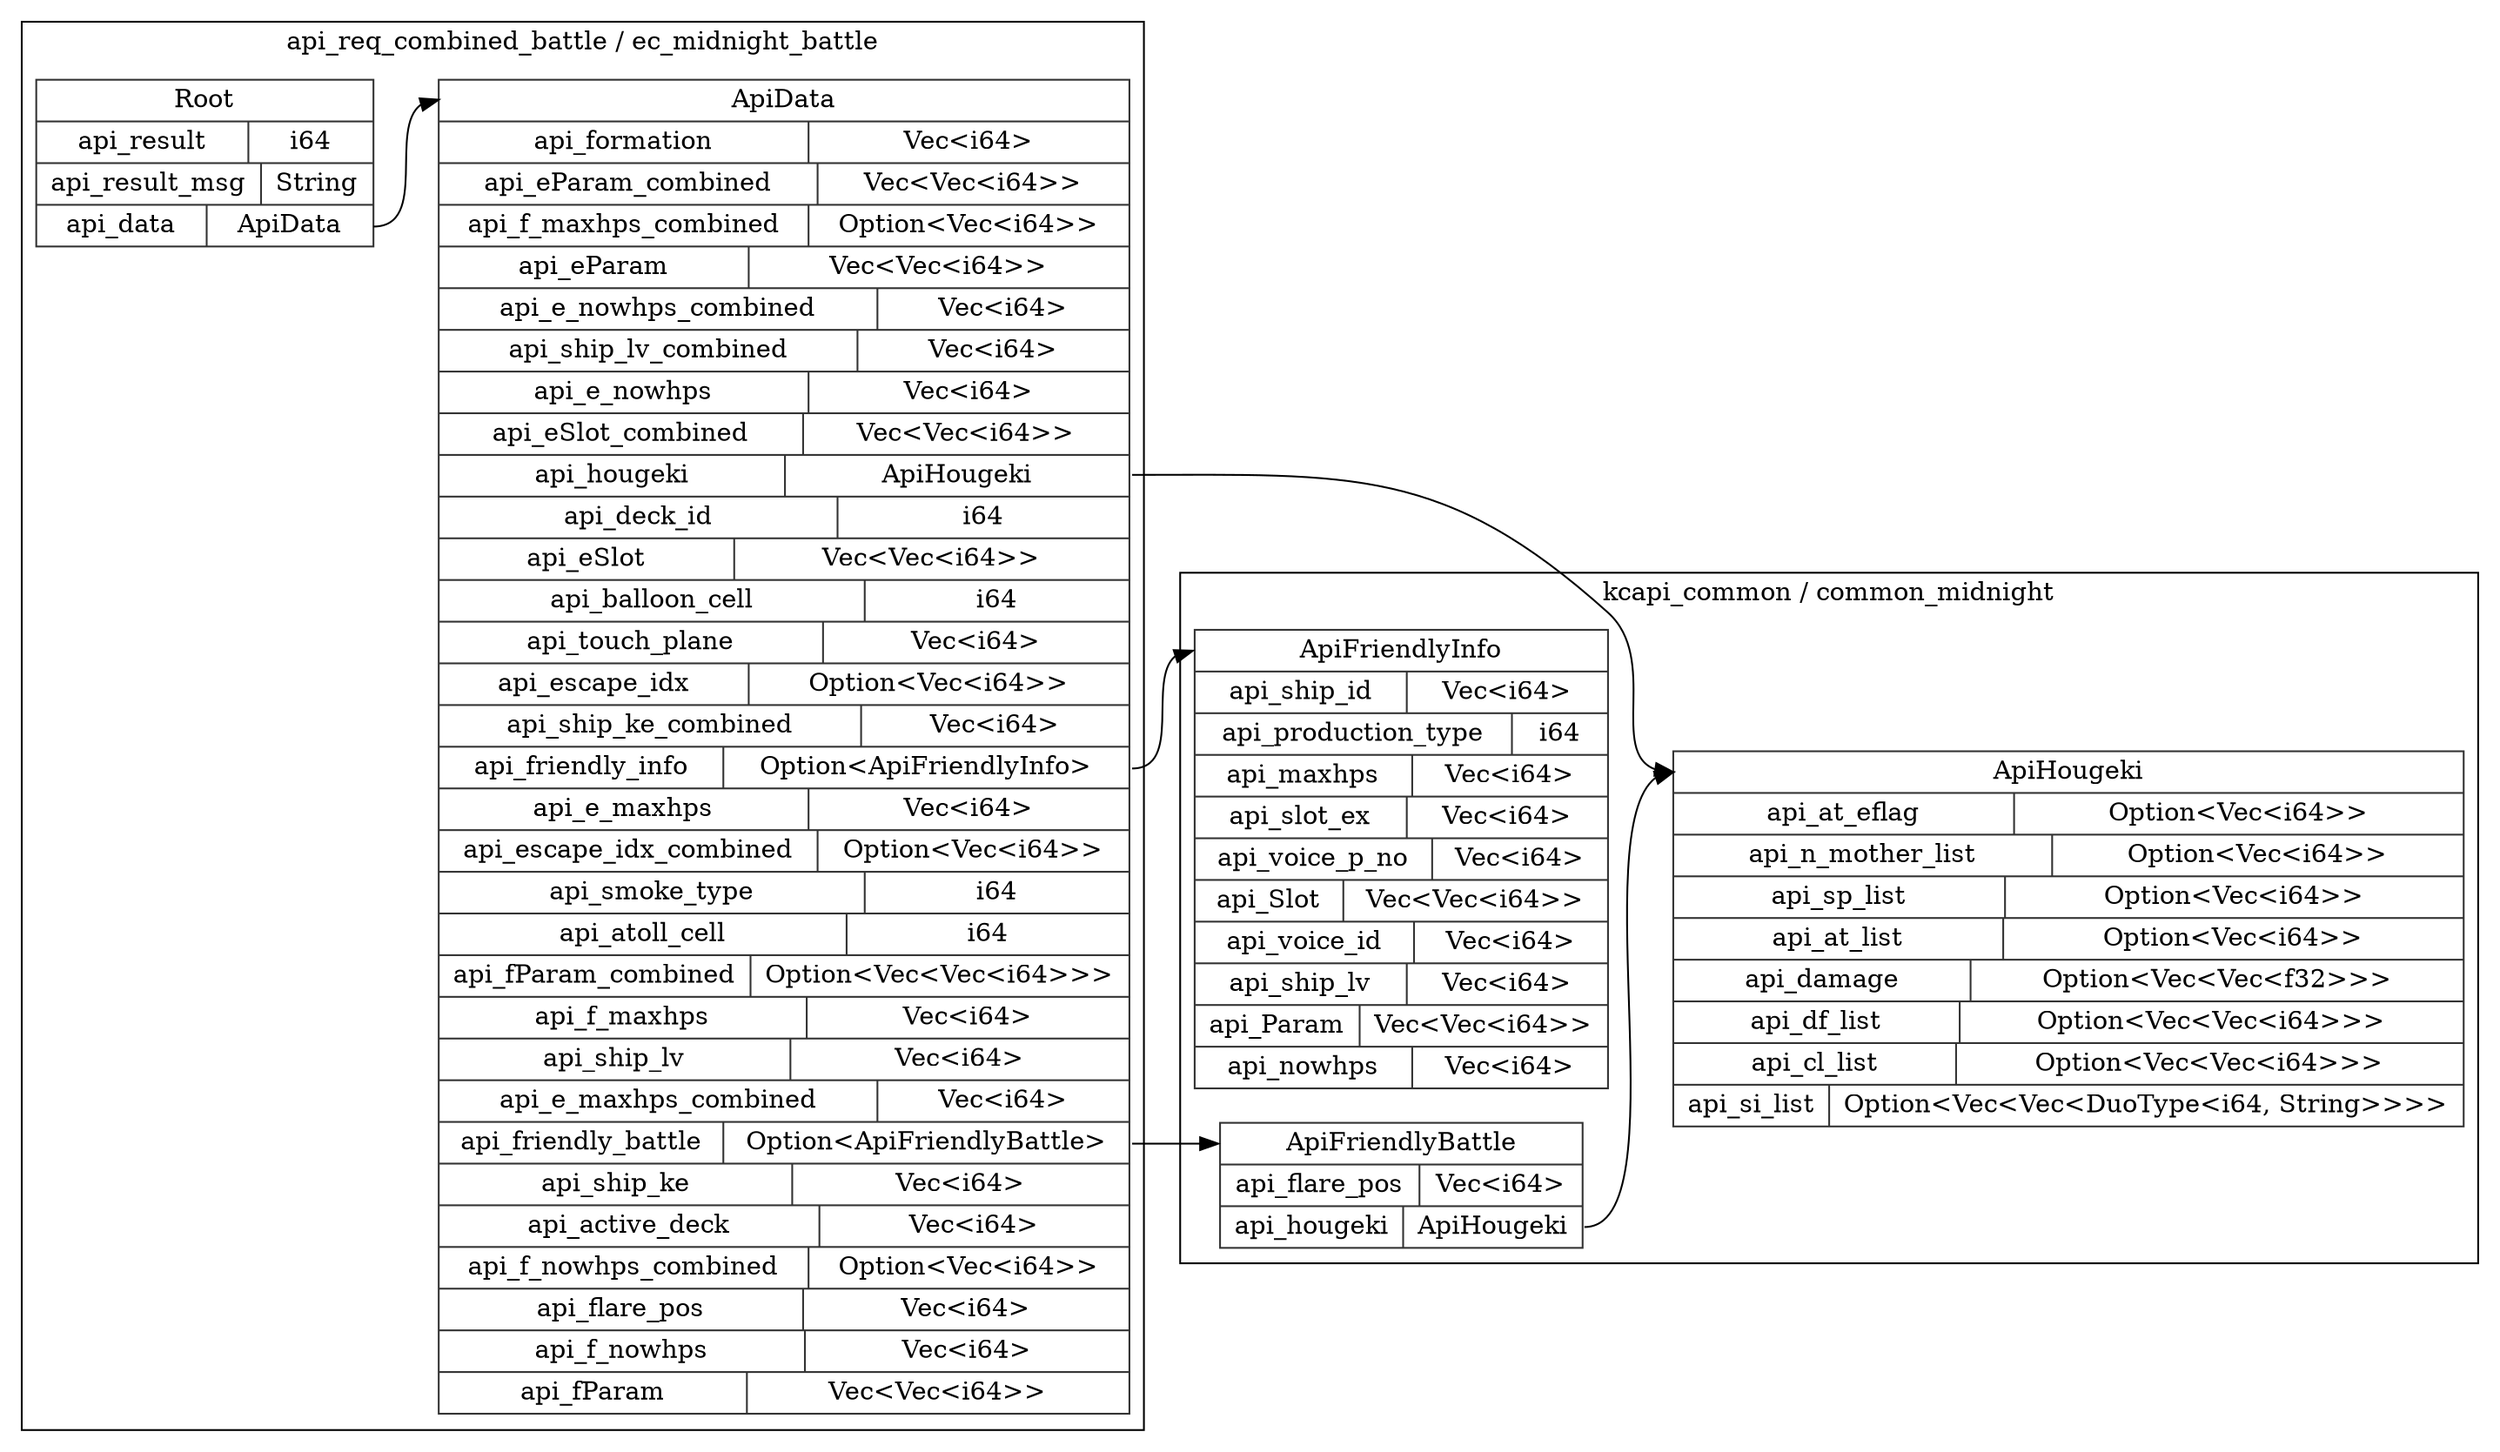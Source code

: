 digraph {
  rankdir=LR;
  subgraph cluster_0 {
    label="api_req_combined_battle / ec_midnight_battle";
    node [style="filled", color=white, style="solid", color=gray20];
    api_req_combined_battle__ec_midnight_battle__ApiData [label="<ApiData> ApiData  | { api_formation | <api_formation> Vec\<i64\> } | { api_eParam_combined | <api_eParam_combined> Vec\<Vec\<i64\>\> } | { api_f_maxhps_combined | <api_f_maxhps_combined> Option\<Vec\<i64\>\> } | { api_eParam | <api_eParam> Vec\<Vec\<i64\>\> } | { api_e_nowhps_combined | <api_e_nowhps_combined> Vec\<i64\> } | { api_ship_lv_combined | <api_ship_lv_combined> Vec\<i64\> } | { api_e_nowhps | <api_e_nowhps> Vec\<i64\> } | { api_eSlot_combined | <api_eSlot_combined> Vec\<Vec\<i64\>\> } | { api_hougeki | <api_hougeki> ApiHougeki } | { api_deck_id | <api_deck_id> i64 } | { api_eSlot | <api_eSlot> Vec\<Vec\<i64\>\> } | { api_balloon_cell | <api_balloon_cell> i64 } | { api_touch_plane | <api_touch_plane> Vec\<i64\> } | { api_escape_idx | <api_escape_idx> Option\<Vec\<i64\>\> } | { api_ship_ke_combined | <api_ship_ke_combined> Vec\<i64\> } | { api_friendly_info | <api_friendly_info> Option\<ApiFriendlyInfo\> } | { api_e_maxhps | <api_e_maxhps> Vec\<i64\> } | { api_escape_idx_combined | <api_escape_idx_combined> Option\<Vec\<i64\>\> } | { api_smoke_type | <api_smoke_type> i64 } | { api_atoll_cell | <api_atoll_cell> i64 } | { api_fParam_combined | <api_fParam_combined> Option\<Vec\<Vec\<i64\>\>\> } | { api_f_maxhps | <api_f_maxhps> Vec\<i64\> } | { api_ship_lv | <api_ship_lv> Vec\<i64\> } | { api_e_maxhps_combined | <api_e_maxhps_combined> Vec\<i64\> } | { api_friendly_battle | <api_friendly_battle> Option\<ApiFriendlyBattle\> } | { api_ship_ke | <api_ship_ke> Vec\<i64\> } | { api_active_deck | <api_active_deck> Vec\<i64\> } | { api_f_nowhps_combined | <api_f_nowhps_combined> Option\<Vec\<i64\>\> } | { api_flare_pos | <api_flare_pos> Vec\<i64\> } | { api_f_nowhps | <api_f_nowhps> Vec\<i64\> } | { api_fParam | <api_fParam> Vec\<Vec\<i64\>\> }", shape=record];
    api_req_combined_battle__ec_midnight_battle__Root [label="<Root> Root  | { api_result | <api_result> i64 } | { api_result_msg | <api_result_msg> String } | { api_data | <api_data> ApiData }", shape=record];
    api_req_combined_battle__ec_midnight_battle__Root:api_data:e -> api_req_combined_battle__ec_midnight_battle__ApiData:ApiData:w;
  }
  subgraph cluster_1 {
    label="kcapi_common / common_midnight";
    node [style="filled", color=white, style="solid", color=gray20];
    kcapi_common__common_midnight__ApiHougeki [label="<ApiHougeki> ApiHougeki  | { api_at_eflag | <api_at_eflag> Option\<Vec\<i64\>\> } | { api_n_mother_list | <api_n_mother_list> Option\<Vec\<i64\>\> } | { api_sp_list | <api_sp_list> Option\<Vec\<i64\>\> } | { api_at_list | <api_at_list> Option\<Vec\<i64\>\> } | { api_damage | <api_damage> Option\<Vec\<Vec\<f32\>\>\> } | { api_df_list | <api_df_list> Option\<Vec\<Vec\<i64\>\>\> } | { api_cl_list | <api_cl_list> Option\<Vec\<Vec\<i64\>\>\> } | { api_si_list | <api_si_list> Option\<Vec\<Vec\<DuoType\<i64, String\>\>\>\> }", shape=record];
    kcapi_common__common_midnight__ApiFriendlyInfo [label="<ApiFriendlyInfo> ApiFriendlyInfo  | { api_ship_id | <api_ship_id> Vec\<i64\> } | { api_production_type | <api_production_type> i64 } | { api_maxhps | <api_maxhps> Vec\<i64\> } | { api_slot_ex | <api_slot_ex> Vec\<i64\> } | { api_voice_p_no | <api_voice_p_no> Vec\<i64\> } | { api_Slot | <api_Slot> Vec\<Vec\<i64\>\> } | { api_voice_id | <api_voice_id> Vec\<i64\> } | { api_ship_lv | <api_ship_lv> Vec\<i64\> } | { api_Param | <api_Param> Vec\<Vec\<i64\>\> } | { api_nowhps | <api_nowhps> Vec\<i64\> }", shape=record];
    kcapi_common__common_midnight__ApiFriendlyBattle [label="<ApiFriendlyBattle> ApiFriendlyBattle  | { api_flare_pos | <api_flare_pos> Vec\<i64\> } | { api_hougeki | <api_hougeki> ApiHougeki }", shape=record];
    kcapi_common__common_midnight__ApiFriendlyBattle:api_hougeki:e -> kcapi_common__common_midnight__ApiHougeki:ApiHougeki:w;
    kcapi_common__common_midnight__ApiHougeki [label="<ApiHougeki> ApiHougeki  | { api_at_eflag | <api_at_eflag> Option\<Vec\<i64\>\> } | { api_n_mother_list | <api_n_mother_list> Option\<Vec\<i64\>\> } | { api_sp_list | <api_sp_list> Option\<Vec\<i64\>\> } | { api_at_list | <api_at_list> Option\<Vec\<i64\>\> } | { api_damage | <api_damage> Option\<Vec\<Vec\<f32\>\>\> } | { api_df_list | <api_df_list> Option\<Vec\<Vec\<i64\>\>\> } | { api_cl_list | <api_cl_list> Option\<Vec\<Vec\<i64\>\>\> } | { api_si_list | <api_si_list> Option\<Vec\<Vec\<DuoType\<i64, String\>\>\>\> }", shape=record];
  }
  api_req_combined_battle__ec_midnight_battle__ApiData:api_hougeki:e -> kcapi_common__common_midnight__ApiHougeki:ApiHougeki:w;
  api_req_combined_battle__ec_midnight_battle__ApiData:api_friendly_info:e -> kcapi_common__common_midnight__ApiFriendlyInfo:ApiFriendlyInfo:w;
  api_req_combined_battle__ec_midnight_battle__ApiData:api_friendly_battle:e -> kcapi_common__common_midnight__ApiFriendlyBattle:ApiFriendlyBattle:w;
}
